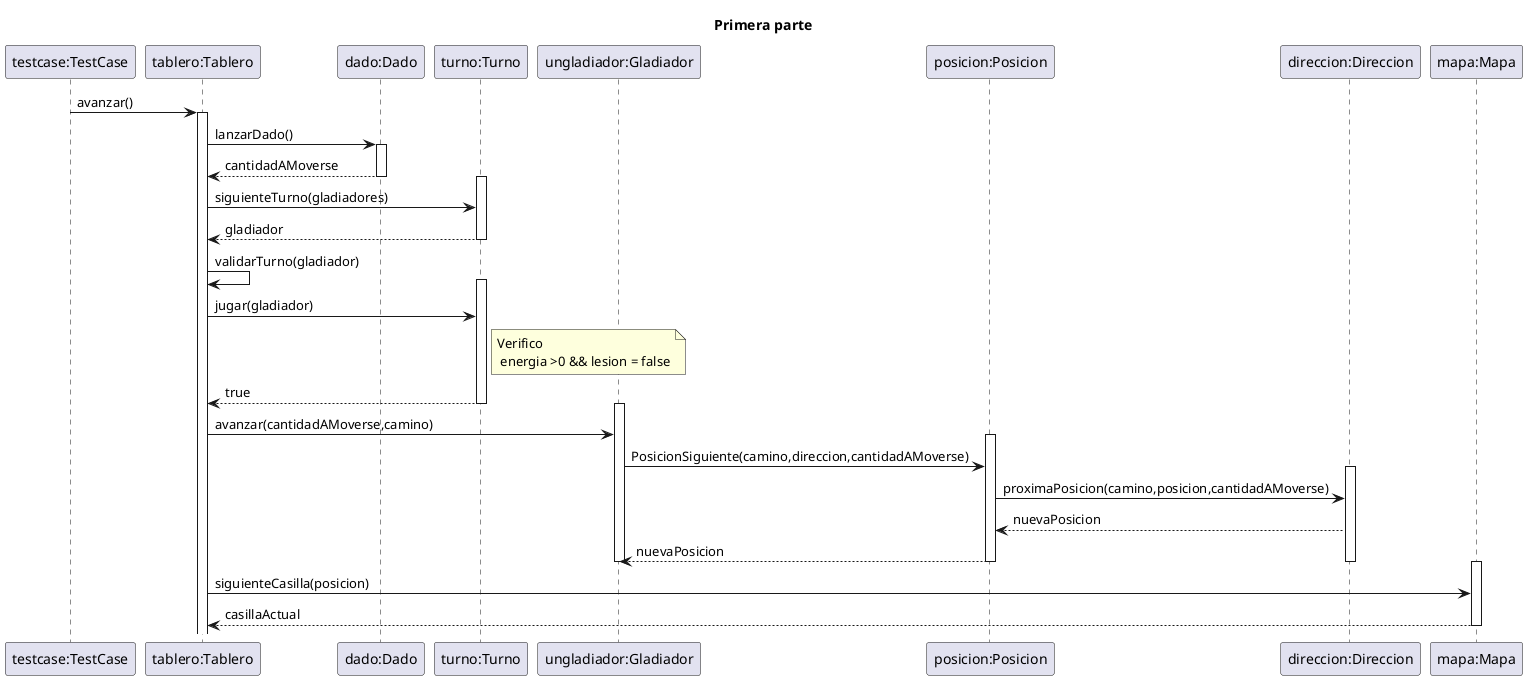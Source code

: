@startuml

title Primera parte


"testcase:TestCase"-> "tablero:Tablero":avanzar()

activate "tablero:Tablero"
"tablero:Tablero"-> "dado:Dado":lanzarDado()

activate "dado:Dado"
"dado:Dado"-->"tablero:Tablero":cantidadAMoverse
deactivate "dado:Dado"

activate "turno:Turno"
"tablero:Tablero"->"turno:Turno":siguienteTurno(gladiadores)
"turno:Turno"-->"tablero:Tablero":gladiador
deactivate "turno:Turno"

"tablero:Tablero"->"tablero:Tablero":validarTurno(gladiador)

activate "turno:Turno"
"tablero:Tablero"->"turno:Turno":jugar(gladiador)
note right "turno:Turno": Verifico\n energia >0 && lesion = false
"turno:Turno"-->"tablero:Tablero":true
deactivate "turno:Turno"

activate "ungladiador:Gladiador"
"tablero:Tablero"-> "ungladiador:Gladiador":avanzar(cantidadAMoverse,camino)

activate "posicion:Posicion"

"ungladiador:Gladiador" -> "posicion:Posicion":PosicionSiguiente(camino,direccion,cantidadAMoverse)

activate "direccion:Direccion"
"posicion:Posicion"->"direccion:Direccion":proximaPosicion(camino,posicion,cantidadAMoverse)
"direccion:Direccion"-->"posicion:Posicion":nuevaPosicion
"posicion:Posicion"-->"ungladiador:Gladiador":nuevaPosicion
deactivate "direccion:Direccion"
deactivate "posicion:Posicion"
deactivate "ungladiador:Gladiador"

activate "mapa:Mapa"
"tablero:Tablero"->"mapa:Mapa":siguienteCasilla(posicion)
"mapa:Mapa"-->"tablero:Tablero":casillaActual
deactivate "mapa:Mapa"

@enduml